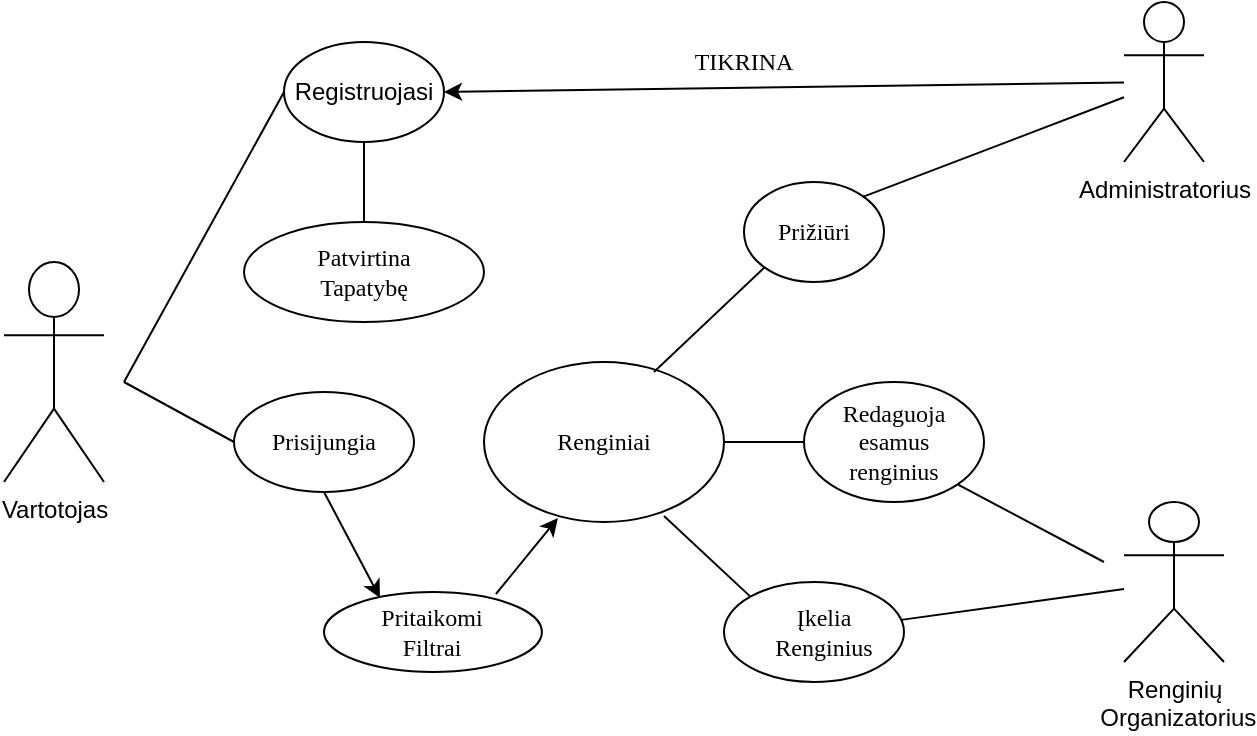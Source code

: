 <mxfile version="13.8.0" type="github">
  <diagram id="C5RBs43oDa-KdzZeNtuy" name="Page-1">
    <mxGraphModel dx="868" dy="417" grid="1" gridSize="10" guides="1" tooltips="1" connect="1" arrows="1" fold="1" page="1" pageScale="1" pageWidth="827" pageHeight="1169" math="0" shadow="0">
      <root>
        <mxCell id="WIyWlLk6GJQsqaUBKTNV-0" />
        <mxCell id="WIyWlLk6GJQsqaUBKTNV-1" parent="WIyWlLk6GJQsqaUBKTNV-0" />
        <mxCell id="9qL1FHYtAj4AGX_vJoTr-10" value="Vartotojas&lt;br&gt;" style="shape=umlActor;verticalLabelPosition=bottom;verticalAlign=top;html=1;outlineConnect=0;" vertex="1" parent="WIyWlLk6GJQsqaUBKTNV-1">
          <mxGeometry x="70" y="150" width="50" height="110" as="geometry" />
        </mxCell>
        <mxCell id="9qL1FHYtAj4AGX_vJoTr-12" value="Administratorius&lt;br&gt;" style="shape=umlActor;verticalLabelPosition=bottom;verticalAlign=top;html=1;outlineConnect=0;" vertex="1" parent="WIyWlLk6GJQsqaUBKTNV-1">
          <mxGeometry x="630" y="20" width="40" height="80" as="geometry" />
        </mxCell>
        <mxCell id="9qL1FHYtAj4AGX_vJoTr-13" value="Renginių&lt;br&gt;&amp;nbsp;Organizatorius" style="shape=umlActor;verticalLabelPosition=bottom;verticalAlign=top;html=1;outlineConnect=0;" vertex="1" parent="WIyWlLk6GJQsqaUBKTNV-1">
          <mxGeometry x="630" y="270" width="50" height="80" as="geometry" />
        </mxCell>
        <mxCell id="9qL1FHYtAj4AGX_vJoTr-16" value="Registruojasi" style="ellipse;whiteSpace=wrap;html=1;" vertex="1" parent="WIyWlLk6GJQsqaUBKTNV-1">
          <mxGeometry x="210" y="40" width="80" height="50" as="geometry" />
        </mxCell>
        <mxCell id="9qL1FHYtAj4AGX_vJoTr-17" value="" style="ellipse;whiteSpace=wrap;html=1;" vertex="1" parent="WIyWlLk6GJQsqaUBKTNV-1">
          <mxGeometry x="185" y="215" width="90" height="50" as="geometry" />
        </mxCell>
        <mxCell id="9qL1FHYtAj4AGX_vJoTr-21" value="Prisijungia" style="text;html=1;strokeColor=none;fillColor=none;align=center;verticalAlign=middle;whiteSpace=wrap;rounded=0;labelBackgroundColor=none;fontFamily=Georgia;" vertex="1" parent="WIyWlLk6GJQsqaUBKTNV-1">
          <mxGeometry x="210" y="230" width="40" height="20" as="geometry" />
        </mxCell>
        <mxCell id="9qL1FHYtAj4AGX_vJoTr-26" value="" style="endArrow=none;html=1;fontFamily=Georgia;entryX=0;entryY=0.5;entryDx=0;entryDy=0;" edge="1" parent="WIyWlLk6GJQsqaUBKTNV-1" target="9qL1FHYtAj4AGX_vJoTr-16">
          <mxGeometry width="50" height="50" relative="1" as="geometry">
            <mxPoint x="130" y="210" as="sourcePoint" />
            <mxPoint x="280" y="210" as="targetPoint" />
          </mxGeometry>
        </mxCell>
        <mxCell id="9qL1FHYtAj4AGX_vJoTr-35" value="" style="ellipse;whiteSpace=wrap;html=1;labelBackgroundColor=none;fontFamily=Georgia;align=center;" vertex="1" parent="WIyWlLk6GJQsqaUBKTNV-1">
          <mxGeometry x="190" y="130" width="120" height="50" as="geometry" />
        </mxCell>
        <mxCell id="9qL1FHYtAj4AGX_vJoTr-36" value="Patvirtina Tapatybę" style="text;html=1;strokeColor=none;fillColor=none;align=center;verticalAlign=middle;whiteSpace=wrap;rounded=0;labelBackgroundColor=none;fontFamily=Georgia;" vertex="1" parent="WIyWlLk6GJQsqaUBKTNV-1">
          <mxGeometry x="230" y="145" width="40" height="20" as="geometry" />
        </mxCell>
        <mxCell id="9qL1FHYtAj4AGX_vJoTr-38" value="" style="endArrow=none;html=1;fontFamily=Georgia;entryX=0;entryY=0.5;entryDx=0;entryDy=0;" edge="1" parent="WIyWlLk6GJQsqaUBKTNV-1" target="9qL1FHYtAj4AGX_vJoTr-17">
          <mxGeometry width="50" height="50" relative="1" as="geometry">
            <mxPoint x="130" y="210" as="sourcePoint" />
            <mxPoint x="340" y="210" as="targetPoint" />
          </mxGeometry>
        </mxCell>
        <mxCell id="9qL1FHYtAj4AGX_vJoTr-41" value="" style="ellipse;whiteSpace=wrap;html=1;labelBackgroundColor=none;fontFamily=Georgia;align=center;" vertex="1" parent="WIyWlLk6GJQsqaUBKTNV-1">
          <mxGeometry x="470" y="210" width="90" height="60" as="geometry" />
        </mxCell>
        <mxCell id="9qL1FHYtAj4AGX_vJoTr-42" value="Redaguoja esamus renginius" style="text;html=1;strokeColor=none;fillColor=none;align=center;verticalAlign=middle;whiteSpace=wrap;rounded=0;labelBackgroundColor=none;fontFamily=Georgia;" vertex="1" parent="WIyWlLk6GJQsqaUBKTNV-1">
          <mxGeometry x="495" y="230" width="40" height="20" as="geometry" />
        </mxCell>
        <mxCell id="9qL1FHYtAj4AGX_vJoTr-43" value="" style="endArrow=none;html=1;fontFamily=Georgia;entryX=1;entryY=1;entryDx=0;entryDy=0;" edge="1" parent="WIyWlLk6GJQsqaUBKTNV-1" target="9qL1FHYtAj4AGX_vJoTr-41">
          <mxGeometry width="50" height="50" relative="1" as="geometry">
            <mxPoint x="620" y="300" as="sourcePoint" />
            <mxPoint x="290" y="190" as="targetPoint" />
          </mxGeometry>
        </mxCell>
        <mxCell id="9qL1FHYtAj4AGX_vJoTr-46" value="" style="endArrow=none;html=1;fontFamily=Georgia;" edge="1" parent="WIyWlLk6GJQsqaUBKTNV-1" source="9qL1FHYtAj4AGX_vJoTr-13" target="9qL1FHYtAj4AGX_vJoTr-47">
          <mxGeometry width="50" height="50" relative="1" as="geometry">
            <mxPoint x="240" y="240" as="sourcePoint" />
            <mxPoint x="470" y="320" as="targetPoint" />
          </mxGeometry>
        </mxCell>
        <mxCell id="9qL1FHYtAj4AGX_vJoTr-47" value="" style="ellipse;whiteSpace=wrap;html=1;" vertex="1" parent="WIyWlLk6GJQsqaUBKTNV-1">
          <mxGeometry x="430" y="310" width="90" height="50" as="geometry" />
        </mxCell>
        <mxCell id="9qL1FHYtAj4AGX_vJoTr-48" value="Įkelia Renginius" style="text;html=1;strokeColor=none;fillColor=none;align=center;verticalAlign=middle;whiteSpace=wrap;rounded=0;labelBackgroundColor=none;fontFamily=Georgia;" vertex="1" parent="WIyWlLk6GJQsqaUBKTNV-1">
          <mxGeometry x="460" y="325" width="40" height="20" as="geometry" />
        </mxCell>
        <mxCell id="9qL1FHYtAj4AGX_vJoTr-49" value="" style="ellipse;whiteSpace=wrap;html=1;labelBackgroundColor=none;fontFamily=Georgia;align=center;" vertex="1" parent="WIyWlLk6GJQsqaUBKTNV-1">
          <mxGeometry x="310" y="200" width="120" height="80" as="geometry" />
        </mxCell>
        <mxCell id="9qL1FHYtAj4AGX_vJoTr-53" value="Renginiai" style="text;html=1;strokeColor=none;fillColor=none;align=center;verticalAlign=middle;whiteSpace=wrap;rounded=0;labelBackgroundColor=none;fontFamily=Georgia;" vertex="1" parent="WIyWlLk6GJQsqaUBKTNV-1">
          <mxGeometry x="350" y="230" width="40" height="20" as="geometry" />
        </mxCell>
        <mxCell id="9qL1FHYtAj4AGX_vJoTr-54" value="" style="ellipse;whiteSpace=wrap;html=1;labelBackgroundColor=none;fontFamily=Georgia;align=center;" vertex="1" parent="WIyWlLk6GJQsqaUBKTNV-1">
          <mxGeometry x="440" y="110" width="70" height="50" as="geometry" />
        </mxCell>
        <mxCell id="9qL1FHYtAj4AGX_vJoTr-55" value="" style="endArrow=none;html=1;fontFamily=Georgia;entryX=0;entryY=1;entryDx=0;entryDy=0;exitX=0.708;exitY=0.063;exitDx=0;exitDy=0;exitPerimeter=0;" edge="1" parent="WIyWlLk6GJQsqaUBKTNV-1" source="9qL1FHYtAj4AGX_vJoTr-49" target="9qL1FHYtAj4AGX_vJoTr-54">
          <mxGeometry width="50" height="50" relative="1" as="geometry">
            <mxPoint x="240" y="230" as="sourcePoint" />
            <mxPoint x="290" y="180" as="targetPoint" />
          </mxGeometry>
        </mxCell>
        <mxCell id="9qL1FHYtAj4AGX_vJoTr-56" value="Prižiūri" style="text;html=1;strokeColor=none;fillColor=none;align=center;verticalAlign=middle;whiteSpace=wrap;rounded=0;labelBackgroundColor=none;fontFamily=Georgia;" vertex="1" parent="WIyWlLk6GJQsqaUBKTNV-1">
          <mxGeometry x="455" y="125" width="40" height="20" as="geometry" />
        </mxCell>
        <mxCell id="9qL1FHYtAj4AGX_vJoTr-58" value="" style="endArrow=none;html=1;fontFamily=Georgia;exitX=1;exitY=0;exitDx=0;exitDy=0;" edge="1" parent="WIyWlLk6GJQsqaUBKTNV-1" source="9qL1FHYtAj4AGX_vJoTr-54" target="9qL1FHYtAj4AGX_vJoTr-12">
          <mxGeometry width="50" height="50" relative="1" as="geometry">
            <mxPoint x="510" y="120" as="sourcePoint" />
            <mxPoint x="290" y="180" as="targetPoint" />
          </mxGeometry>
        </mxCell>
        <mxCell id="9qL1FHYtAj4AGX_vJoTr-59" style="edgeStyle=orthogonalEdgeStyle;rounded=0;orthogonalLoop=1;jettySize=auto;html=1;exitX=0.5;exitY=1;exitDx=0;exitDy=0;fontFamily=Georgia;" edge="1" parent="WIyWlLk6GJQsqaUBKTNV-1" source="9qL1FHYtAj4AGX_vJoTr-49" target="9qL1FHYtAj4AGX_vJoTr-49">
          <mxGeometry relative="1" as="geometry" />
        </mxCell>
        <mxCell id="9qL1FHYtAj4AGX_vJoTr-64" value="" style="ellipse;whiteSpace=wrap;html=1;" vertex="1" parent="WIyWlLk6GJQsqaUBKTNV-1">
          <mxGeometry x="230" y="315" width="108.96" height="40" as="geometry" />
        </mxCell>
        <mxCell id="9qL1FHYtAj4AGX_vJoTr-65" value="Pritaikomi Filtrai" style="text;html=1;strokeColor=none;fillColor=none;align=center;verticalAlign=middle;whiteSpace=wrap;rounded=0;labelBackgroundColor=none;fontFamily=Georgia;" vertex="1" parent="WIyWlLk6GJQsqaUBKTNV-1">
          <mxGeometry x="264.48" y="325" width="40" height="20" as="geometry" />
        </mxCell>
        <mxCell id="9qL1FHYtAj4AGX_vJoTr-67" value="" style="endArrow=none;html=1;fontFamily=Georgia;entryX=0.5;entryY=0;entryDx=0;entryDy=0;exitX=0.5;exitY=1;exitDx=0;exitDy=0;" edge="1" parent="WIyWlLk6GJQsqaUBKTNV-1" source="9qL1FHYtAj4AGX_vJoTr-16" target="9qL1FHYtAj4AGX_vJoTr-35">
          <mxGeometry width="50" height="50" relative="1" as="geometry">
            <mxPoint x="240" y="230" as="sourcePoint" />
            <mxPoint x="290" y="180" as="targetPoint" />
          </mxGeometry>
        </mxCell>
        <mxCell id="9qL1FHYtAj4AGX_vJoTr-69" value="" style="endArrow=classic;html=1;fontFamily=Georgia;entryX=1;entryY=0.5;entryDx=0;entryDy=0;" edge="1" parent="WIyWlLk6GJQsqaUBKTNV-1" source="9qL1FHYtAj4AGX_vJoTr-12" target="9qL1FHYtAj4AGX_vJoTr-16">
          <mxGeometry width="50" height="50" relative="1" as="geometry">
            <mxPoint x="240" y="230" as="sourcePoint" />
            <mxPoint x="290" y="180" as="targetPoint" />
          </mxGeometry>
        </mxCell>
        <mxCell id="9qL1FHYtAj4AGX_vJoTr-70" value="TIKRINA" style="text;html=1;strokeColor=none;fillColor=none;align=center;verticalAlign=middle;whiteSpace=wrap;rounded=0;labelBackgroundColor=none;fontFamily=Georgia;" vertex="1" parent="WIyWlLk6GJQsqaUBKTNV-1">
          <mxGeometry x="420" y="40" width="40" height="20" as="geometry" />
        </mxCell>
        <mxCell id="9qL1FHYtAj4AGX_vJoTr-72" value="" style="endArrow=classic;html=1;fontFamily=Georgia;exitX=0.5;exitY=1;exitDx=0;exitDy=0;entryX=0.257;entryY=0.075;entryDx=0;entryDy=0;entryPerimeter=0;" edge="1" parent="WIyWlLk6GJQsqaUBKTNV-1" source="9qL1FHYtAj4AGX_vJoTr-17" target="9qL1FHYtAj4AGX_vJoTr-64">
          <mxGeometry width="50" height="50" relative="1" as="geometry">
            <mxPoint x="250" y="270" as="sourcePoint" />
            <mxPoint x="270" y="310" as="targetPoint" />
          </mxGeometry>
        </mxCell>
        <mxCell id="9qL1FHYtAj4AGX_vJoTr-73" value="" style="endArrow=classic;html=1;fontFamily=Georgia;exitX=0.789;exitY=0.025;exitDx=0;exitDy=0;exitPerimeter=0;entryX=0.308;entryY=0.975;entryDx=0;entryDy=0;entryPerimeter=0;" edge="1" parent="WIyWlLk6GJQsqaUBKTNV-1" source="9qL1FHYtAj4AGX_vJoTr-64" target="9qL1FHYtAj4AGX_vJoTr-49">
          <mxGeometry width="50" height="50" relative="1" as="geometry">
            <mxPoint x="240" y="230" as="sourcePoint" />
            <mxPoint x="290" y="180" as="targetPoint" />
          </mxGeometry>
        </mxCell>
        <mxCell id="9qL1FHYtAj4AGX_vJoTr-74" value="" style="endArrow=none;html=1;fontFamily=Georgia;entryX=0;entryY=0.5;entryDx=0;entryDy=0;exitX=1;exitY=0.5;exitDx=0;exitDy=0;" edge="1" parent="WIyWlLk6GJQsqaUBKTNV-1" source="9qL1FHYtAj4AGX_vJoTr-49" target="9qL1FHYtAj4AGX_vJoTr-41">
          <mxGeometry width="50" height="50" relative="1" as="geometry">
            <mxPoint x="240" y="230" as="sourcePoint" />
            <mxPoint x="290" y="180" as="targetPoint" />
          </mxGeometry>
        </mxCell>
        <mxCell id="9qL1FHYtAj4AGX_vJoTr-75" value="" style="endArrow=none;html=1;fontFamily=Georgia;exitX=0;exitY=0;exitDx=0;exitDy=0;entryX=0.75;entryY=0.963;entryDx=0;entryDy=0;entryPerimeter=0;" edge="1" parent="WIyWlLk6GJQsqaUBKTNV-1" source="9qL1FHYtAj4AGX_vJoTr-47" target="9qL1FHYtAj4AGX_vJoTr-49">
          <mxGeometry width="50" height="50" relative="1" as="geometry">
            <mxPoint x="240" y="230" as="sourcePoint" />
            <mxPoint x="397" y="270" as="targetPoint" />
            <Array as="points" />
          </mxGeometry>
        </mxCell>
      </root>
    </mxGraphModel>
  </diagram>
</mxfile>
